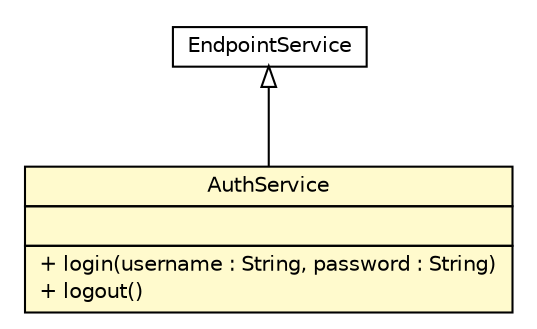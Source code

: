 #!/usr/local/bin/dot
#
# Class diagram 
# Generated by UMLGraph version R5_6 (http://www.umlgraph.org/)
#

digraph G {
	edge [fontname="Helvetica",fontsize=10,labelfontname="Helvetica",labelfontsize=10];
	node [fontname="Helvetica",fontsize=10,shape=plaintext];
	nodesep=0.25;
	ranksep=0.5;
	// com.salesforce.dva.argus.sdk.AuthService
	c383 [label=<<table title="com.salesforce.dva.argus.sdk.AuthService" border="0" cellborder="1" cellspacing="0" cellpadding="2" port="p" bgcolor="lemonChiffon" href="./AuthService.html">
		<tr><td><table border="0" cellspacing="0" cellpadding="1">
<tr><td align="center" balign="center"> AuthService </td></tr>
		</table></td></tr>
		<tr><td><table border="0" cellspacing="0" cellpadding="1">
<tr><td align="left" balign="left">  </td></tr>
		</table></td></tr>
		<tr><td><table border="0" cellspacing="0" cellpadding="1">
<tr><td align="left" balign="left"> + login(username : String, password : String) </td></tr>
<tr><td align="left" balign="left"> + logout() </td></tr>
		</table></td></tr>
		</table>>, URL="./AuthService.html", fontname="Helvetica", fontcolor="black", fontsize=10.0];
	//com.salesforce.dva.argus.sdk.AuthService extends com.salesforce.dva.argus.sdk.ArgusService.EndpointService
	c405:p -> c383:p [dir=back,arrowtail=empty];
	// com.salesforce.dva.argus.sdk.ArgusService.EndpointService
	c405 [label=<<table title="com.salesforce.dva.argus.sdk.ArgusService.EndpointService" border="0" cellborder="1" cellspacing="0" cellpadding="2" port="p" href="http://java.sun.com/j2se/1.4.2/docs/api/com/salesforce/dva/argus/sdk/ArgusService/EndpointService.html">
		<tr><td><table border="0" cellspacing="0" cellpadding="1">
<tr><td align="center" balign="center"> EndpointService </td></tr>
		</table></td></tr>
		</table>>, URL="http://java.sun.com/j2se/1.4.2/docs/api/com/salesforce/dva/argus/sdk/ArgusService/EndpointService.html", fontname="Helvetica", fontcolor="black", fontsize=10.0];
}

